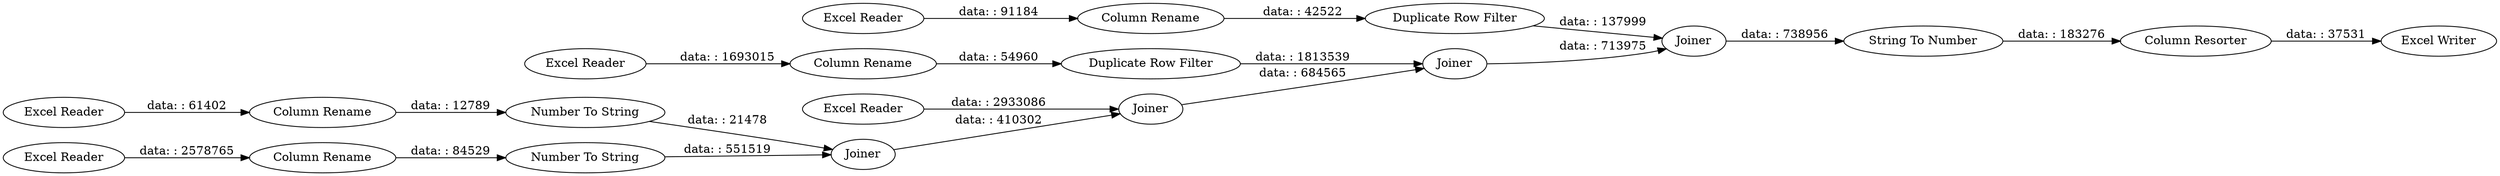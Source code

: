 digraph {
	"6532296559858476598_3" [label="Column Rename"]
	"6532296559858476598_12" [label="String To Number"]
	"6532296559858476598_14" [label="Excel Reader"]
	"6532296559858476598_19" [label="Excel Reader"]
	"6532296559858476598_11" [label=Joiner]
	"6532296559858476598_18" [label="Excel Writer"]
	"6532296559858476598_17" [label="Duplicate Row Filter"]
	"6532296559858476598_1" [label="Excel Reader"]
	"6532296559858476598_13" [label="Column Resorter"]
	"6532296559858476598_7" [label=Joiner]
	"6532296559858476598_25" [label=Joiner]
	"6532296559858476598_5" [label="Number To String"]
	"6532296559858476598_8" [label="Excel Reader"]
	"6532296559858476598_16" [label=Joiner]
	"6532296559858476598_6" [label="Number To String"]
	"6532296559858476598_4" [label="Column Rename"]
	"6532296559858476598_2" [label="Excel Reader"]
	"6532296559858476598_10" [label="Duplicate Row Filter"]
	"6532296559858476598_15" [label="Column Rename"]
	"6532296559858476598_9" [label="Column Rename"]
	"6532296559858476598_11" -> "6532296559858476598_16" [label="data: : 713975"]
	"6532296559858476598_1" -> "6532296559858476598_4" [label="data: : 61402"]
	"6532296559858476598_4" -> "6532296559858476598_5" [label="data: : 12789"]
	"6532296559858476598_25" -> "6532296559858476598_11" [label="data: : 684565"]
	"6532296559858476598_5" -> "6532296559858476598_7" [label="data: : 21478"]
	"6532296559858476598_17" -> "6532296559858476598_16" [label="data: : 137999"]
	"6532296559858476598_7" -> "6532296559858476598_25" [label="data: : 410302"]
	"6532296559858476598_12" -> "6532296559858476598_13" [label="data: : 183276"]
	"6532296559858476598_8" -> "6532296559858476598_9" [label="data: : 1693015"]
	"6532296559858476598_9" -> "6532296559858476598_10" [label="data: : 54960"]
	"6532296559858476598_10" -> "6532296559858476598_11" [label="data: : 1813539"]
	"6532296559858476598_15" -> "6532296559858476598_17" [label="data: : 42522"]
	"6532296559858476598_3" -> "6532296559858476598_6" [label="data: : 84529"]
	"6532296559858476598_13" -> "6532296559858476598_18" [label="data: : 37531"]
	"6532296559858476598_16" -> "6532296559858476598_12" [label="data: : 738956"]
	"6532296559858476598_14" -> "6532296559858476598_15" [label="data: : 91184"]
	"6532296559858476598_19" -> "6532296559858476598_25" [label="data: : 2933086"]
	"6532296559858476598_2" -> "6532296559858476598_3" [label="data: : 2578765"]
	"6532296559858476598_6" -> "6532296559858476598_7" [label="data: : 551519"]
	rankdir=LR
}
